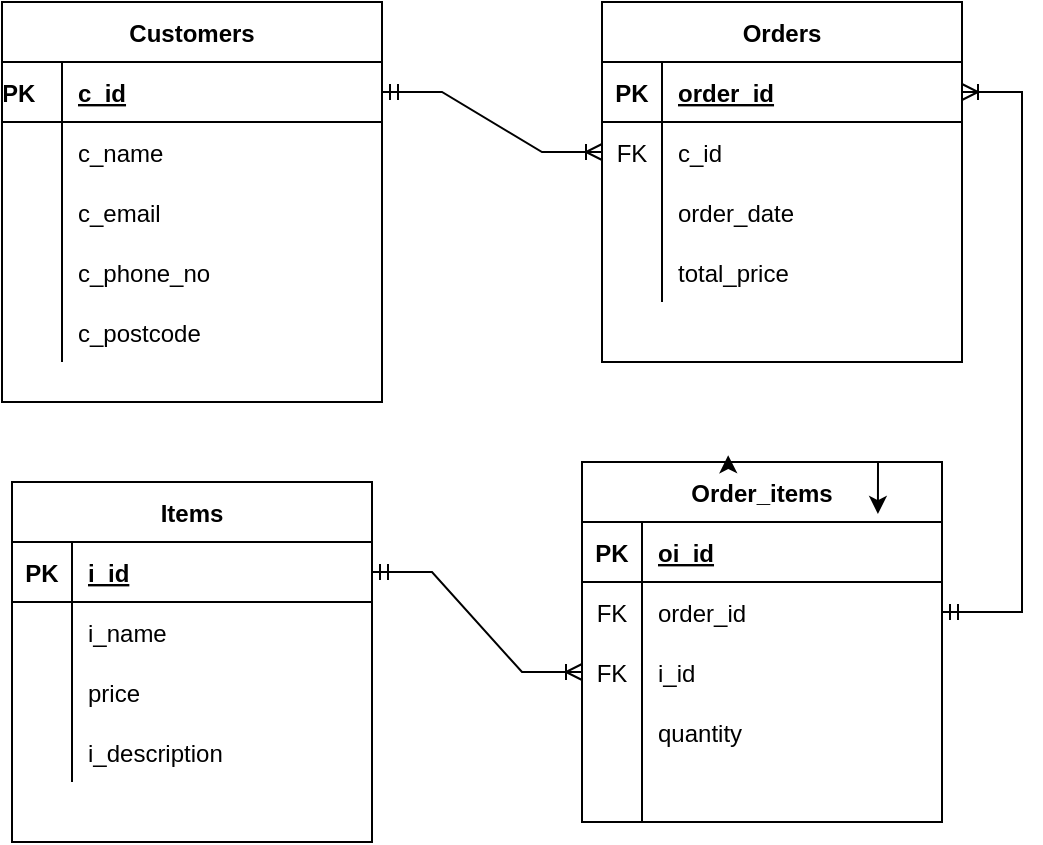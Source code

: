 <mxfile version="20.3.3" type="device"><diagram id="P_B-w9uIJatTkoSgR_od" name="Page-1"><mxGraphModel dx="526" dy="1550" grid="1" gridSize="10" guides="1" tooltips="1" connect="1" arrows="1" fold="1" page="1" pageScale="1" pageWidth="850" pageHeight="1100" math="0" shadow="0"><root><mxCell id="0"/><mxCell id="1" parent="0"/><mxCell id="uLeE-WqRd6FGnfdUrJ2r-1" value="Orders" style="shape=table;startSize=30;container=1;collapsible=1;childLayout=tableLayout;fixedRows=1;rowLines=0;fontStyle=1;align=center;resizeLast=1;" vertex="1" parent="1"><mxGeometry x="320" y="-100" width="180" height="180" as="geometry"><mxRectangle x="290" y="40" width="80" height="30" as="alternateBounds"/></mxGeometry></mxCell><mxCell id="uLeE-WqRd6FGnfdUrJ2r-2" value="" style="shape=tableRow;horizontal=0;startSize=0;swimlaneHead=0;swimlaneBody=0;fillColor=none;collapsible=0;dropTarget=0;points=[[0,0.5],[1,0.5]];portConstraint=eastwest;top=0;left=0;right=0;bottom=1;" vertex="1" parent="uLeE-WqRd6FGnfdUrJ2r-1"><mxGeometry y="30" width="180" height="30" as="geometry"/></mxCell><mxCell id="uLeE-WqRd6FGnfdUrJ2r-3" value="PK" style="shape=partialRectangle;connectable=0;fillColor=none;top=0;left=0;bottom=0;right=0;fontStyle=1;overflow=hidden;" vertex="1" parent="uLeE-WqRd6FGnfdUrJ2r-2"><mxGeometry width="30" height="30" as="geometry"><mxRectangle width="30" height="30" as="alternateBounds"/></mxGeometry></mxCell><mxCell id="uLeE-WqRd6FGnfdUrJ2r-4" value="order_id" style="shape=partialRectangle;connectable=0;fillColor=none;top=0;left=0;bottom=0;right=0;align=left;spacingLeft=6;fontStyle=5;overflow=hidden;" vertex="1" parent="uLeE-WqRd6FGnfdUrJ2r-2"><mxGeometry x="30" width="150" height="30" as="geometry"><mxRectangle width="150" height="30" as="alternateBounds"/></mxGeometry></mxCell><mxCell id="uLeE-WqRd6FGnfdUrJ2r-5" value="" style="shape=tableRow;horizontal=0;startSize=0;swimlaneHead=0;swimlaneBody=0;fillColor=none;collapsible=0;dropTarget=0;points=[[0,0.5],[1,0.5]];portConstraint=eastwest;top=0;left=0;right=0;bottom=0;" vertex="1" parent="uLeE-WqRd6FGnfdUrJ2r-1"><mxGeometry y="60" width="180" height="30" as="geometry"/></mxCell><mxCell id="uLeE-WqRd6FGnfdUrJ2r-6" value="FK" style="shape=partialRectangle;connectable=0;fillColor=none;top=0;left=0;bottom=0;right=0;editable=1;overflow=hidden;" vertex="1" parent="uLeE-WqRd6FGnfdUrJ2r-5"><mxGeometry width="30" height="30" as="geometry"><mxRectangle width="30" height="30" as="alternateBounds"/></mxGeometry></mxCell><mxCell id="uLeE-WqRd6FGnfdUrJ2r-7" value="c_id" style="shape=partialRectangle;connectable=0;fillColor=none;top=0;left=0;bottom=0;right=0;align=left;spacingLeft=6;overflow=hidden;" vertex="1" parent="uLeE-WqRd6FGnfdUrJ2r-5"><mxGeometry x="30" width="150" height="30" as="geometry"><mxRectangle width="150" height="30" as="alternateBounds"/></mxGeometry></mxCell><mxCell id="uLeE-WqRd6FGnfdUrJ2r-8" value="" style="shape=tableRow;horizontal=0;startSize=0;swimlaneHead=0;swimlaneBody=0;fillColor=none;collapsible=0;dropTarget=0;points=[[0,0.5],[1,0.5]];portConstraint=eastwest;top=0;left=0;right=0;bottom=0;" vertex="1" parent="uLeE-WqRd6FGnfdUrJ2r-1"><mxGeometry y="90" width="180" height="30" as="geometry"/></mxCell><mxCell id="uLeE-WqRd6FGnfdUrJ2r-9" value="" style="shape=partialRectangle;connectable=0;fillColor=none;top=0;left=0;bottom=0;right=0;editable=1;overflow=hidden;" vertex="1" parent="uLeE-WqRd6FGnfdUrJ2r-8"><mxGeometry width="30" height="30" as="geometry"><mxRectangle width="30" height="30" as="alternateBounds"/></mxGeometry></mxCell><mxCell id="uLeE-WqRd6FGnfdUrJ2r-10" value="order_date" style="shape=partialRectangle;connectable=0;fillColor=none;top=0;left=0;bottom=0;right=0;align=left;spacingLeft=6;overflow=hidden;" vertex="1" parent="uLeE-WqRd6FGnfdUrJ2r-8"><mxGeometry x="30" width="150" height="30" as="geometry"><mxRectangle width="150" height="30" as="alternateBounds"/></mxGeometry></mxCell><mxCell id="uLeE-WqRd6FGnfdUrJ2r-11" value="" style="shape=tableRow;horizontal=0;startSize=0;swimlaneHead=0;swimlaneBody=0;fillColor=none;collapsible=0;dropTarget=0;points=[[0,0.5],[1,0.5]];portConstraint=eastwest;top=0;left=0;right=0;bottom=0;" vertex="1" parent="uLeE-WqRd6FGnfdUrJ2r-1"><mxGeometry y="120" width="180" height="30" as="geometry"/></mxCell><mxCell id="uLeE-WqRd6FGnfdUrJ2r-12" value="" style="shape=partialRectangle;connectable=0;fillColor=none;top=0;left=0;bottom=0;right=0;editable=1;overflow=hidden;" vertex="1" parent="uLeE-WqRd6FGnfdUrJ2r-11"><mxGeometry width="30" height="30" as="geometry"><mxRectangle width="30" height="30" as="alternateBounds"/></mxGeometry></mxCell><mxCell id="uLeE-WqRd6FGnfdUrJ2r-13" value="total_price" style="shape=partialRectangle;connectable=0;fillColor=none;top=0;left=0;bottom=0;right=0;align=left;spacingLeft=6;overflow=hidden;" vertex="1" parent="uLeE-WqRd6FGnfdUrJ2r-11"><mxGeometry x="30" width="150" height="30" as="geometry"><mxRectangle width="150" height="30" as="alternateBounds"/></mxGeometry></mxCell><mxCell id="uLeE-WqRd6FGnfdUrJ2r-14" value="Customers" style="shape=table;startSize=30;container=1;collapsible=1;childLayout=tableLayout;fixedRows=1;rowLines=0;fontStyle=1;align=center;resizeLast=1;" vertex="1" parent="1"><mxGeometry x="20" y="-100" width="190" height="200" as="geometry"/></mxCell><mxCell id="uLeE-WqRd6FGnfdUrJ2r-15" value="" style="shape=tableRow;horizontal=0;startSize=0;swimlaneHead=0;swimlaneBody=0;fillColor=none;collapsible=0;dropTarget=0;points=[[0,0.5],[1,0.5]];portConstraint=eastwest;top=0;left=0;right=0;bottom=1;" vertex="1" parent="uLeE-WqRd6FGnfdUrJ2r-14"><mxGeometry y="30" width="190" height="30" as="geometry"/></mxCell><mxCell id="uLeE-WqRd6FGnfdUrJ2r-16" value="PK    " style="shape=partialRectangle;connectable=0;fillColor=none;top=0;left=0;bottom=0;right=0;fontStyle=1;overflow=hidden;" vertex="1" parent="uLeE-WqRd6FGnfdUrJ2r-15"><mxGeometry width="30" height="30" as="geometry"><mxRectangle width="30" height="30" as="alternateBounds"/></mxGeometry></mxCell><mxCell id="uLeE-WqRd6FGnfdUrJ2r-17" value="c_id" style="shape=partialRectangle;connectable=0;fillColor=none;top=0;left=0;bottom=0;right=0;align=left;spacingLeft=6;fontStyle=5;overflow=hidden;" vertex="1" parent="uLeE-WqRd6FGnfdUrJ2r-15"><mxGeometry x="30" width="160" height="30" as="geometry"><mxRectangle width="160" height="30" as="alternateBounds"/></mxGeometry></mxCell><mxCell id="uLeE-WqRd6FGnfdUrJ2r-18" value="" style="shape=tableRow;horizontal=0;startSize=0;swimlaneHead=0;swimlaneBody=0;fillColor=none;collapsible=0;dropTarget=0;points=[[0,0.5],[1,0.5]];portConstraint=eastwest;top=0;left=0;right=0;bottom=0;" vertex="1" parent="uLeE-WqRd6FGnfdUrJ2r-14"><mxGeometry y="60" width="190" height="30" as="geometry"/></mxCell><mxCell id="uLeE-WqRd6FGnfdUrJ2r-19" value="" style="shape=partialRectangle;connectable=0;fillColor=none;top=0;left=0;bottom=0;right=0;editable=1;overflow=hidden;" vertex="1" parent="uLeE-WqRd6FGnfdUrJ2r-18"><mxGeometry width="30" height="30" as="geometry"><mxRectangle width="30" height="30" as="alternateBounds"/></mxGeometry></mxCell><mxCell id="uLeE-WqRd6FGnfdUrJ2r-20" value="c_name" style="shape=partialRectangle;connectable=0;fillColor=none;top=0;left=0;bottom=0;right=0;align=left;spacingLeft=6;overflow=hidden;" vertex="1" parent="uLeE-WqRd6FGnfdUrJ2r-18"><mxGeometry x="30" width="160" height="30" as="geometry"><mxRectangle width="160" height="30" as="alternateBounds"/></mxGeometry></mxCell><mxCell id="uLeE-WqRd6FGnfdUrJ2r-21" value="" style="shape=tableRow;horizontal=0;startSize=0;swimlaneHead=0;swimlaneBody=0;fillColor=none;collapsible=0;dropTarget=0;points=[[0,0.5],[1,0.5]];portConstraint=eastwest;top=0;left=0;right=0;bottom=0;" vertex="1" parent="uLeE-WqRd6FGnfdUrJ2r-14"><mxGeometry y="90" width="190" height="30" as="geometry"/></mxCell><mxCell id="uLeE-WqRd6FGnfdUrJ2r-22" value="" style="shape=partialRectangle;connectable=0;fillColor=none;top=0;left=0;bottom=0;right=0;editable=1;overflow=hidden;" vertex="1" parent="uLeE-WqRd6FGnfdUrJ2r-21"><mxGeometry width="30" height="30" as="geometry"><mxRectangle width="30" height="30" as="alternateBounds"/></mxGeometry></mxCell><mxCell id="uLeE-WqRd6FGnfdUrJ2r-23" value="c_email" style="shape=partialRectangle;connectable=0;fillColor=none;top=0;left=0;bottom=0;right=0;align=left;spacingLeft=6;overflow=hidden;" vertex="1" parent="uLeE-WqRd6FGnfdUrJ2r-21"><mxGeometry x="30" width="160" height="30" as="geometry"><mxRectangle width="160" height="30" as="alternateBounds"/></mxGeometry></mxCell><mxCell id="uLeE-WqRd6FGnfdUrJ2r-24" value="" style="shape=tableRow;horizontal=0;startSize=0;swimlaneHead=0;swimlaneBody=0;fillColor=none;collapsible=0;dropTarget=0;points=[[0,0.5],[1,0.5]];portConstraint=eastwest;top=0;left=0;right=0;bottom=0;" vertex="1" parent="uLeE-WqRd6FGnfdUrJ2r-14"><mxGeometry y="120" width="190" height="30" as="geometry"/></mxCell><mxCell id="uLeE-WqRd6FGnfdUrJ2r-25" value="" style="shape=partialRectangle;connectable=0;fillColor=none;top=0;left=0;bottom=0;right=0;editable=1;overflow=hidden;" vertex="1" parent="uLeE-WqRd6FGnfdUrJ2r-24"><mxGeometry width="30" height="30" as="geometry"><mxRectangle width="30" height="30" as="alternateBounds"/></mxGeometry></mxCell><mxCell id="uLeE-WqRd6FGnfdUrJ2r-26" value="c_phone_no" style="shape=partialRectangle;connectable=0;fillColor=none;top=0;left=0;bottom=0;right=0;align=left;spacingLeft=6;overflow=hidden;" vertex="1" parent="uLeE-WqRd6FGnfdUrJ2r-24"><mxGeometry x="30" width="160" height="30" as="geometry"><mxRectangle width="160" height="30" as="alternateBounds"/></mxGeometry></mxCell><mxCell id="uLeE-WqRd6FGnfdUrJ2r-78" style="shape=tableRow;horizontal=0;startSize=0;swimlaneHead=0;swimlaneBody=0;fillColor=none;collapsible=0;dropTarget=0;points=[[0,0.5],[1,0.5]];portConstraint=eastwest;top=0;left=0;right=0;bottom=0;" vertex="1" parent="uLeE-WqRd6FGnfdUrJ2r-14"><mxGeometry y="150" width="190" height="30" as="geometry"/></mxCell><mxCell id="uLeE-WqRd6FGnfdUrJ2r-79" style="shape=partialRectangle;connectable=0;fillColor=none;top=0;left=0;bottom=0;right=0;editable=1;overflow=hidden;" vertex="1" parent="uLeE-WqRd6FGnfdUrJ2r-78"><mxGeometry width="30" height="30" as="geometry"><mxRectangle width="30" height="30" as="alternateBounds"/></mxGeometry></mxCell><mxCell id="uLeE-WqRd6FGnfdUrJ2r-80" value="c_postcode" style="shape=partialRectangle;connectable=0;fillColor=none;top=0;left=0;bottom=0;right=0;align=left;spacingLeft=6;overflow=hidden;" vertex="1" parent="uLeE-WqRd6FGnfdUrJ2r-78"><mxGeometry x="30" width="160" height="30" as="geometry"><mxRectangle width="160" height="30" as="alternateBounds"/></mxGeometry></mxCell><mxCell id="uLeE-WqRd6FGnfdUrJ2r-27" value="Order_items" style="shape=table;startSize=30;container=1;collapsible=1;childLayout=tableLayout;fixedRows=1;rowLines=0;fontStyle=1;align=center;resizeLast=1;" vertex="1" parent="1"><mxGeometry x="310" y="130" width="180" height="180" as="geometry"/></mxCell><mxCell id="uLeE-WqRd6FGnfdUrJ2r-28" value="" style="shape=tableRow;horizontal=0;startSize=0;swimlaneHead=0;swimlaneBody=0;fillColor=none;collapsible=0;dropTarget=0;points=[[0,0.5],[1,0.5]];portConstraint=eastwest;top=0;left=0;right=0;bottom=1;" vertex="1" parent="uLeE-WqRd6FGnfdUrJ2r-27"><mxGeometry y="30" width="180" height="30" as="geometry"/></mxCell><mxCell id="uLeE-WqRd6FGnfdUrJ2r-29" value="PK" style="shape=partialRectangle;connectable=0;fillColor=none;top=0;left=0;bottom=0;right=0;fontStyle=1;overflow=hidden;" vertex="1" parent="uLeE-WqRd6FGnfdUrJ2r-28"><mxGeometry width="30" height="30" as="geometry"><mxRectangle width="30" height="30" as="alternateBounds"/></mxGeometry></mxCell><mxCell id="uLeE-WqRd6FGnfdUrJ2r-30" value="oi_id" style="shape=partialRectangle;connectable=0;fillColor=none;top=0;left=0;bottom=0;right=0;align=left;spacingLeft=6;fontStyle=5;overflow=hidden;" vertex="1" parent="uLeE-WqRd6FGnfdUrJ2r-28"><mxGeometry x="30" width="150" height="30" as="geometry"><mxRectangle width="150" height="30" as="alternateBounds"/></mxGeometry></mxCell><mxCell id="uLeE-WqRd6FGnfdUrJ2r-31" value="" style="shape=tableRow;horizontal=0;startSize=0;swimlaneHead=0;swimlaneBody=0;fillColor=none;collapsible=0;dropTarget=0;points=[[0,0.5],[1,0.5]];portConstraint=eastwest;top=0;left=0;right=0;bottom=0;" vertex="1" parent="uLeE-WqRd6FGnfdUrJ2r-27"><mxGeometry y="60" width="180" height="30" as="geometry"/></mxCell><mxCell id="uLeE-WqRd6FGnfdUrJ2r-32" value="FK" style="shape=partialRectangle;connectable=0;fillColor=none;top=0;left=0;bottom=0;right=0;editable=1;overflow=hidden;" vertex="1" parent="uLeE-WqRd6FGnfdUrJ2r-31"><mxGeometry width="30" height="30" as="geometry"><mxRectangle width="30" height="30" as="alternateBounds"/></mxGeometry></mxCell><mxCell id="uLeE-WqRd6FGnfdUrJ2r-33" value="order_id" style="shape=partialRectangle;connectable=0;fillColor=none;top=0;left=0;bottom=0;right=0;align=left;spacingLeft=6;overflow=hidden;" vertex="1" parent="uLeE-WqRd6FGnfdUrJ2r-31"><mxGeometry x="30" width="150" height="30" as="geometry"><mxRectangle width="150" height="30" as="alternateBounds"/></mxGeometry></mxCell><mxCell id="uLeE-WqRd6FGnfdUrJ2r-34" value="" style="shape=tableRow;horizontal=0;startSize=0;swimlaneHead=0;swimlaneBody=0;fillColor=none;collapsible=0;dropTarget=0;points=[[0,0.5],[1,0.5]];portConstraint=eastwest;top=0;left=0;right=0;bottom=0;" vertex="1" parent="uLeE-WqRd6FGnfdUrJ2r-27"><mxGeometry y="90" width="180" height="30" as="geometry"/></mxCell><mxCell id="uLeE-WqRd6FGnfdUrJ2r-35" value="FK" style="shape=partialRectangle;connectable=0;fillColor=none;top=0;left=0;bottom=0;right=0;editable=1;overflow=hidden;" vertex="1" parent="uLeE-WqRd6FGnfdUrJ2r-34"><mxGeometry width="30" height="30" as="geometry"><mxRectangle width="30" height="30" as="alternateBounds"/></mxGeometry></mxCell><mxCell id="uLeE-WqRd6FGnfdUrJ2r-36" value="i_id" style="shape=partialRectangle;connectable=0;fillColor=none;top=0;left=0;bottom=0;right=0;align=left;spacingLeft=6;overflow=hidden;" vertex="1" parent="uLeE-WqRd6FGnfdUrJ2r-34"><mxGeometry x="30" width="150" height="30" as="geometry"><mxRectangle width="150" height="30" as="alternateBounds"/></mxGeometry></mxCell><mxCell id="uLeE-WqRd6FGnfdUrJ2r-37" value="" style="shape=tableRow;horizontal=0;startSize=0;swimlaneHead=0;swimlaneBody=0;fillColor=none;collapsible=0;dropTarget=0;points=[[0,0.5],[1,0.5]];portConstraint=eastwest;top=0;left=0;right=0;bottom=0;" vertex="1" parent="uLeE-WqRd6FGnfdUrJ2r-27"><mxGeometry y="120" width="180" height="30" as="geometry"/></mxCell><mxCell id="uLeE-WqRd6FGnfdUrJ2r-38" value="" style="shape=partialRectangle;connectable=0;fillColor=none;top=0;left=0;bottom=0;right=0;editable=1;overflow=hidden;" vertex="1" parent="uLeE-WqRd6FGnfdUrJ2r-37"><mxGeometry width="30" height="30" as="geometry"><mxRectangle width="30" height="30" as="alternateBounds"/></mxGeometry></mxCell><mxCell id="uLeE-WqRd6FGnfdUrJ2r-39" value="quantity" style="shape=partialRectangle;connectable=0;fillColor=none;top=0;left=0;bottom=0;right=0;align=left;spacingLeft=6;overflow=hidden;" vertex="1" parent="uLeE-WqRd6FGnfdUrJ2r-37"><mxGeometry x="30" width="150" height="30" as="geometry"><mxRectangle width="150" height="30" as="alternateBounds"/></mxGeometry></mxCell><mxCell id="uLeE-WqRd6FGnfdUrJ2r-62" style="shape=tableRow;horizontal=0;startSize=0;swimlaneHead=0;swimlaneBody=0;fillColor=none;collapsible=0;dropTarget=0;points=[[0,0.5],[1,0.5]];portConstraint=eastwest;top=0;left=0;right=0;bottom=0;" vertex="1" parent="uLeE-WqRd6FGnfdUrJ2r-27"><mxGeometry y="150" width="180" height="30" as="geometry"/></mxCell><mxCell id="uLeE-WqRd6FGnfdUrJ2r-63" style="shape=partialRectangle;connectable=0;fillColor=none;top=0;left=0;bottom=0;right=0;editable=1;overflow=hidden;" vertex="1" parent="uLeE-WqRd6FGnfdUrJ2r-62"><mxGeometry width="30" height="30" as="geometry"><mxRectangle width="30" height="30" as="alternateBounds"/></mxGeometry></mxCell><mxCell id="uLeE-WqRd6FGnfdUrJ2r-64" style="shape=partialRectangle;connectable=0;fillColor=none;top=0;left=0;bottom=0;right=0;align=left;spacingLeft=6;overflow=hidden;" vertex="1" parent="uLeE-WqRd6FGnfdUrJ2r-62"><mxGeometry x="30" width="150" height="30" as="geometry"><mxRectangle width="150" height="30" as="alternateBounds"/></mxGeometry></mxCell><mxCell id="uLeE-WqRd6FGnfdUrJ2r-86" style="edgeStyle=orthogonalEdgeStyle;rounded=0;orthogonalLoop=1;jettySize=auto;html=1;exitX=0.75;exitY=0;exitDx=0;exitDy=0;entryX=0.822;entryY=-0.133;entryDx=0;entryDy=0;entryPerimeter=0;" edge="1" parent="uLeE-WqRd6FGnfdUrJ2r-27" source="uLeE-WqRd6FGnfdUrJ2r-27" target="uLeE-WqRd6FGnfdUrJ2r-28"><mxGeometry relative="1" as="geometry"/></mxCell><mxCell id="uLeE-WqRd6FGnfdUrJ2r-40" value="Items" style="shape=table;startSize=30;container=1;collapsible=1;childLayout=tableLayout;fixedRows=1;rowLines=0;fontStyle=1;align=center;resizeLast=1;" vertex="1" parent="1"><mxGeometry x="25" y="140" width="180" height="180" as="geometry"/></mxCell><mxCell id="uLeE-WqRd6FGnfdUrJ2r-41" value="" style="shape=tableRow;horizontal=0;startSize=0;swimlaneHead=0;swimlaneBody=0;fillColor=none;collapsible=0;dropTarget=0;points=[[0,0.5],[1,0.5]];portConstraint=eastwest;top=0;left=0;right=0;bottom=1;" vertex="1" parent="uLeE-WqRd6FGnfdUrJ2r-40"><mxGeometry y="30" width="180" height="30" as="geometry"/></mxCell><mxCell id="uLeE-WqRd6FGnfdUrJ2r-42" value="PK" style="shape=partialRectangle;connectable=0;fillColor=none;top=0;left=0;bottom=0;right=0;fontStyle=1;overflow=hidden;" vertex="1" parent="uLeE-WqRd6FGnfdUrJ2r-41"><mxGeometry width="30" height="30" as="geometry"><mxRectangle width="30" height="30" as="alternateBounds"/></mxGeometry></mxCell><mxCell id="uLeE-WqRd6FGnfdUrJ2r-43" value="i_id" style="shape=partialRectangle;connectable=0;fillColor=none;top=0;left=0;bottom=0;right=0;align=left;spacingLeft=6;fontStyle=5;overflow=hidden;" vertex="1" parent="uLeE-WqRd6FGnfdUrJ2r-41"><mxGeometry x="30" width="150" height="30" as="geometry"><mxRectangle width="150" height="30" as="alternateBounds"/></mxGeometry></mxCell><mxCell id="uLeE-WqRd6FGnfdUrJ2r-44" value="" style="shape=tableRow;horizontal=0;startSize=0;swimlaneHead=0;swimlaneBody=0;fillColor=none;collapsible=0;dropTarget=0;points=[[0,0.5],[1,0.5]];portConstraint=eastwest;top=0;left=0;right=0;bottom=0;" vertex="1" parent="uLeE-WqRd6FGnfdUrJ2r-40"><mxGeometry y="60" width="180" height="30" as="geometry"/></mxCell><mxCell id="uLeE-WqRd6FGnfdUrJ2r-45" value="" style="shape=partialRectangle;connectable=0;fillColor=none;top=0;left=0;bottom=0;right=0;editable=1;overflow=hidden;" vertex="1" parent="uLeE-WqRd6FGnfdUrJ2r-44"><mxGeometry width="30" height="30" as="geometry"><mxRectangle width="30" height="30" as="alternateBounds"/></mxGeometry></mxCell><mxCell id="uLeE-WqRd6FGnfdUrJ2r-46" value="i_name" style="shape=partialRectangle;connectable=0;fillColor=none;top=0;left=0;bottom=0;right=0;align=left;spacingLeft=6;overflow=hidden;" vertex="1" parent="uLeE-WqRd6FGnfdUrJ2r-44"><mxGeometry x="30" width="150" height="30" as="geometry"><mxRectangle width="150" height="30" as="alternateBounds"/></mxGeometry></mxCell><mxCell id="uLeE-WqRd6FGnfdUrJ2r-47" value="" style="shape=tableRow;horizontal=0;startSize=0;swimlaneHead=0;swimlaneBody=0;fillColor=none;collapsible=0;dropTarget=0;points=[[0,0.5],[1,0.5]];portConstraint=eastwest;top=0;left=0;right=0;bottom=0;" vertex="1" parent="uLeE-WqRd6FGnfdUrJ2r-40"><mxGeometry y="90" width="180" height="30" as="geometry"/></mxCell><mxCell id="uLeE-WqRd6FGnfdUrJ2r-48" value="" style="shape=partialRectangle;connectable=0;fillColor=none;top=0;left=0;bottom=0;right=0;editable=1;overflow=hidden;" vertex="1" parent="uLeE-WqRd6FGnfdUrJ2r-47"><mxGeometry width="30" height="30" as="geometry"><mxRectangle width="30" height="30" as="alternateBounds"/></mxGeometry></mxCell><mxCell id="uLeE-WqRd6FGnfdUrJ2r-49" value="price" style="shape=partialRectangle;connectable=0;fillColor=none;top=0;left=0;bottom=0;right=0;align=left;spacingLeft=6;overflow=hidden;" vertex="1" parent="uLeE-WqRd6FGnfdUrJ2r-47"><mxGeometry x="30" width="150" height="30" as="geometry"><mxRectangle width="150" height="30" as="alternateBounds"/></mxGeometry></mxCell><mxCell id="uLeE-WqRd6FGnfdUrJ2r-50" value="" style="shape=tableRow;horizontal=0;startSize=0;swimlaneHead=0;swimlaneBody=0;fillColor=none;collapsible=0;dropTarget=0;points=[[0,0.5],[1,0.5]];portConstraint=eastwest;top=0;left=0;right=0;bottom=0;" vertex="1" parent="uLeE-WqRd6FGnfdUrJ2r-40"><mxGeometry y="120" width="180" height="30" as="geometry"/></mxCell><mxCell id="uLeE-WqRd6FGnfdUrJ2r-51" value="" style="shape=partialRectangle;connectable=0;fillColor=none;top=0;left=0;bottom=0;right=0;editable=1;overflow=hidden;" vertex="1" parent="uLeE-WqRd6FGnfdUrJ2r-50"><mxGeometry width="30" height="30" as="geometry"><mxRectangle width="30" height="30" as="alternateBounds"/></mxGeometry></mxCell><mxCell id="uLeE-WqRd6FGnfdUrJ2r-52" value="i_description" style="shape=partialRectangle;connectable=0;fillColor=none;top=0;left=0;bottom=0;right=0;align=left;spacingLeft=6;overflow=hidden;" vertex="1" parent="uLeE-WqRd6FGnfdUrJ2r-50"><mxGeometry x="30" width="150" height="30" as="geometry"><mxRectangle width="150" height="30" as="alternateBounds"/></mxGeometry></mxCell><mxCell id="uLeE-WqRd6FGnfdUrJ2r-53" style="edgeStyle=orthogonalEdgeStyle;rounded=0;orthogonalLoop=1;jettySize=auto;html=1;exitX=0.5;exitY=0;exitDx=0;exitDy=0;entryX=0.406;entryY=-0.019;entryDx=0;entryDy=0;entryPerimeter=0;" edge="1" parent="1" source="uLeE-WqRd6FGnfdUrJ2r-27" target="uLeE-WqRd6FGnfdUrJ2r-27"><mxGeometry relative="1" as="geometry"/></mxCell><mxCell id="uLeE-WqRd6FGnfdUrJ2r-81" value="" style="edgeStyle=entityRelationEdgeStyle;fontSize=12;html=1;endArrow=ERoneToMany;startArrow=ERmandOne;rounded=0;exitX=1;exitY=0.5;exitDx=0;exitDy=0;entryX=0;entryY=0.5;entryDx=0;entryDy=0;" edge="1" parent="1" source="uLeE-WqRd6FGnfdUrJ2r-15" target="uLeE-WqRd6FGnfdUrJ2r-5"><mxGeometry width="100" height="100" relative="1" as="geometry"><mxPoint x="220" y="30" as="sourcePoint"/><mxPoint x="320" y="-70" as="targetPoint"/></mxGeometry></mxCell><mxCell id="uLeE-WqRd6FGnfdUrJ2r-82" value="" style="edgeStyle=entityRelationEdgeStyle;fontSize=12;html=1;endArrow=ERoneToMany;startArrow=ERmandOne;rounded=0;exitX=1;exitY=0.5;exitDx=0;exitDy=0;" edge="1" parent="1" source="uLeE-WqRd6FGnfdUrJ2r-31" target="uLeE-WqRd6FGnfdUrJ2r-2"><mxGeometry width="100" height="100" relative="1" as="geometry"><mxPoint x="570" y="180" as="sourcePoint"/><mxPoint x="570" y="-70" as="targetPoint"/></mxGeometry></mxCell><mxCell id="uLeE-WqRd6FGnfdUrJ2r-87" value="" style="edgeStyle=entityRelationEdgeStyle;fontSize=12;html=1;endArrow=ERoneToMany;startArrow=ERmandOne;rounded=0;entryX=0;entryY=0.5;entryDx=0;entryDy=0;exitX=1;exitY=0.5;exitDx=0;exitDy=0;" edge="1" parent="1" source="uLeE-WqRd6FGnfdUrJ2r-41" target="uLeE-WqRd6FGnfdUrJ2r-34"><mxGeometry width="100" height="100" relative="1" as="geometry"><mxPoint x="210" y="160" as="sourcePoint"/><mxPoint x="310" y="60" as="targetPoint"/></mxGeometry></mxCell></root></mxGraphModel></diagram></mxfile>